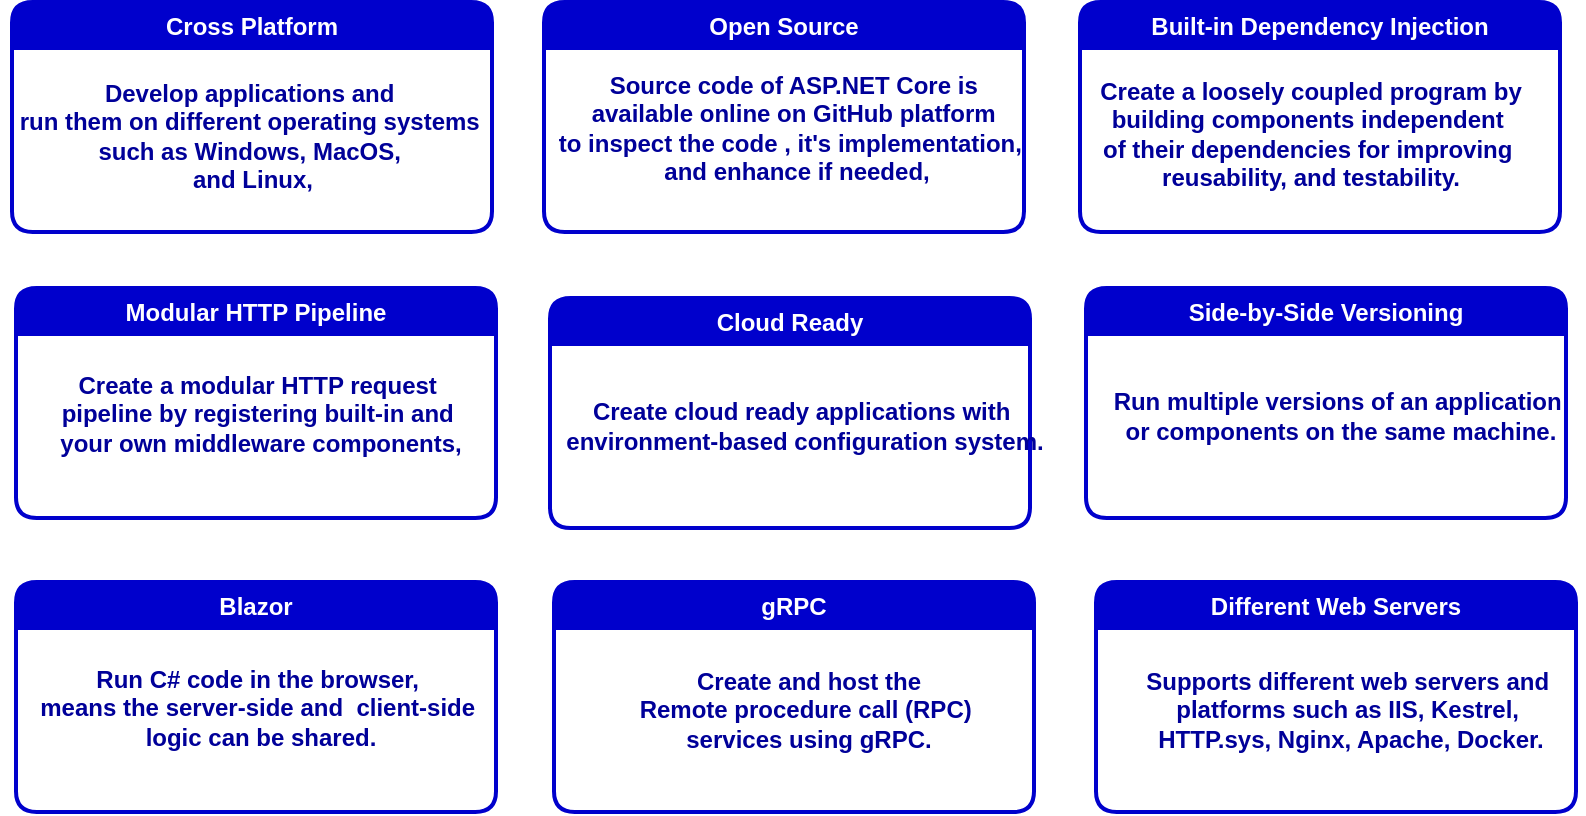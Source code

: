 <mxfile version="24.4.7" type="device">
  <diagram name="Page-1" id="T3Kq9pzYyW7JimdKxSqi">
    <mxGraphModel dx="1110" dy="445" grid="0" gridSize="10" guides="1" tooltips="1" connect="1" arrows="1" fold="1" page="1" pageScale="1" pageWidth="850" pageHeight="1100" background="#FFFFFF" math="0" shadow="0">
      <root>
        <mxCell id="0" />
        <mxCell id="1" parent="0" />
        <mxCell id="AP1Vgdv9UR3lYPJYeCA--1" value="Cross Platform" style="swimlane;startSize=23;fillColor=#0000CC;strokeColor=#0000CC;strokeWidth=2;rounded=1;fontColor=#FFFFFF;labelPosition=center;verticalLabelPosition=middle;align=center;verticalAlign=middle;" parent="1" vertex="1">
          <mxGeometry x="32" y="60" width="240" height="115" as="geometry">
            <mxRectangle x="324" y="150" width="114" height="26" as="alternateBounds" />
          </mxGeometry>
        </mxCell>
        <mxCell id="AP1Vgdv9UR3lYPJYeCA--2" value="&lt;b style=&quot;&quot;&gt;&lt;font color=&quot;#000099&quot; style=&quot;font-size: 12px;&quot;&gt;Develop applications&amp;nbsp;&lt;span style=&quot;background-color: initial;&quot;&gt;and&amp;nbsp;&lt;/span&gt;&lt;/font&gt;&lt;/b&gt;&lt;div style=&quot;&quot;&gt;&lt;span style=&quot;background-color: initial;&quot;&gt;&lt;b&gt;&lt;font color=&quot;#000099&quot; style=&quot;font-size: 12px;&quot;&gt;run them on different operating systems&amp;nbsp;&lt;/font&gt;&lt;/b&gt;&lt;/span&gt;&lt;div style=&quot;&quot;&gt;&lt;b&gt;&lt;font color=&quot;#000099&quot; style=&quot;font-size: 12px;&quot;&gt;such as Windows, MacOS,&amp;nbsp;&lt;/font&gt;&lt;/b&gt;&lt;/div&gt;&lt;div style=&quot;&quot;&gt;&lt;b style=&quot;&quot;&gt;&lt;font color=&quot;#000099&quot; style=&quot;font-size: 12px;&quot;&gt;and Linux,&lt;/font&gt;&lt;/b&gt;&lt;/div&gt;&lt;/div&gt;" style="text;html=1;align=center;verticalAlign=middle;resizable=0;points=[];autosize=1;strokeColor=none;fillColor=none;" parent="AP1Vgdv9UR3lYPJYeCA--1" vertex="1">
          <mxGeometry x="-6" y="32" width="251" height="70" as="geometry" />
        </mxCell>
        <mxCell id="AP1Vgdv9UR3lYPJYeCA--3" value="Open Source" style="swimlane;startSize=23;fillColor=#0000CC;strokeColor=#0000CC;strokeWidth=2;rounded=1;fontColor=#FFFFFF;labelPosition=center;verticalLabelPosition=middle;align=center;verticalAlign=middle;swimlaneLine=1;glass=0;shadow=0;" parent="1" vertex="1">
          <mxGeometry x="298" y="60" width="240" height="115" as="geometry">
            <mxRectangle x="324" y="150" width="114" height="26" as="alternateBounds" />
          </mxGeometry>
        </mxCell>
        <mxCell id="AP1Vgdv9UR3lYPJYeCA--4" value="&lt;div style=&quot;&quot;&gt;&lt;span style=&quot;background-color: initial;&quot;&gt;&lt;b&gt;&lt;font color=&quot;#000099&quot; style=&quot;font-size: 12px;&quot;&gt;Source code of ASP.NET Core is&amp;nbsp;&lt;/font&gt;&lt;/b&gt;&lt;/span&gt;&lt;/div&gt;&lt;div style=&quot;&quot;&gt;&lt;span style=&quot;background-color: initial;&quot;&gt;&lt;b&gt;&lt;font color=&quot;#000099&quot; style=&quot;font-size: 12px;&quot;&gt;available online&amp;nbsp;&lt;/font&gt;&lt;/b&gt;&lt;/span&gt;&lt;b style=&quot;background-color: initial;&quot;&gt;&lt;font color=&quot;#000099&quot;&gt;on GitHub platform&amp;nbsp;&lt;/font&gt;&lt;/b&gt;&lt;/div&gt;&lt;div style=&quot;&quot;&gt;&lt;span style=&quot;background-color: initial;&quot;&gt;&lt;b&gt;&lt;font color=&quot;#000099&quot; style=&quot;font-size: 12px;&quot;&gt;to inspect the code&lt;/font&gt;&lt;/b&gt;&lt;/span&gt;&lt;b style=&quot;background-color: initial;&quot;&gt;&lt;font color=&quot;#000099&quot;&gt;&amp;nbsp;, it&#39;s implementation,&amp;nbsp;&amp;nbsp;&lt;/font&gt;&lt;/b&gt;&lt;/div&gt;&lt;div style=&quot;&quot;&gt;&lt;span style=&quot;background-color: initial;&quot;&gt;&lt;b&gt;&lt;font color=&quot;#000099&quot; style=&quot;font-size: 12px;&quot;&gt;and enhance if needed,&lt;/font&gt;&lt;/b&gt;&lt;/span&gt;&lt;/div&gt;" style="text;html=1;align=center;verticalAlign=middle;resizable=0;points=[];autosize=1;strokeColor=none;fillColor=none;" parent="AP1Vgdv9UR3lYPJYeCA--3" vertex="1">
          <mxGeometry x="-2" y="28" width="256" height="70" as="geometry" />
        </mxCell>
        <mxCell id="AP1Vgdv9UR3lYPJYeCA--5" value="Built-in Dependency Injection" style="swimlane;startSize=23;fillColor=#0000CC;strokeColor=#0000CC;strokeWidth=2;rounded=1;fontColor=#FFFFFF;labelPosition=center;verticalLabelPosition=middle;align=center;verticalAlign=middle;swimlaneLine=1;glass=0;shadow=0;" parent="1" vertex="1">
          <mxGeometry x="566" y="60" width="240" height="115" as="geometry">
            <mxRectangle x="324" y="150" width="114" height="26" as="alternateBounds" />
          </mxGeometry>
        </mxCell>
        <mxCell id="AP1Vgdv9UR3lYPJYeCA--6" value="&lt;div style=&quot;&quot;&gt;&lt;font color=&quot;#000099&quot;&gt;&lt;b&gt;Create a loosely coupled program by&lt;/b&gt;&lt;/font&gt;&lt;/div&gt;&lt;div style=&quot;&quot;&gt;&lt;font color=&quot;#000099&quot;&gt;&lt;b&gt;building components independent&amp;nbsp;&lt;/b&gt;&lt;/font&gt;&lt;/div&gt;&lt;div style=&quot;&quot;&gt;&lt;font color=&quot;#000099&quot;&gt;&lt;b&gt;of&amp;nbsp;&lt;/b&gt;&lt;/font&gt;&lt;b style=&quot;color: rgb(0, 0, 153); background-color: initial;&quot;&gt;their dependencies&amp;nbsp;&lt;/b&gt;&lt;b style=&quot;color: rgb(0, 0, 153); background-color: initial;&quot;&gt;for improving&amp;nbsp;&lt;/b&gt;&lt;/div&gt;&lt;div style=&quot;&quot;&gt;&lt;b style=&quot;color: rgb(0, 0, 153); background-color: initial;&quot;&gt;reusability, and testability.&lt;/b&gt;&lt;/div&gt;" style="text;html=1;align=center;verticalAlign=middle;resizable=0;points=[];autosize=1;strokeColor=none;fillColor=none;" parent="AP1Vgdv9UR3lYPJYeCA--5" vertex="1">
          <mxGeometry y="31" width="229" height="70" as="geometry" />
        </mxCell>
        <mxCell id="AP1Vgdv9UR3lYPJYeCA--7" value="Modular HTTP Pipeline" style="swimlane;startSize=23;fillColor=#0000CC;strokeColor=#0000CC;strokeWidth=2;rounded=1;fontColor=#FFFFFF;labelPosition=center;verticalLabelPosition=middle;align=center;verticalAlign=middle;" parent="1" vertex="1">
          <mxGeometry x="34" y="203" width="240" height="115" as="geometry">
            <mxRectangle x="324" y="150" width="114" height="26" as="alternateBounds" />
          </mxGeometry>
        </mxCell>
        <mxCell id="AP1Vgdv9UR3lYPJYeCA--8" value="&lt;b style=&quot;&quot;&gt;&lt;font color=&quot;#000099&quot; style=&quot;font-size: 12px;&quot;&gt;Create a modular HTTP request&amp;nbsp;&lt;/font&gt;&lt;/b&gt;&lt;div&gt;&lt;b style=&quot;&quot;&gt;&lt;font color=&quot;#000099&quot; style=&quot;font-size: 12px;&quot;&gt;pipeline&amp;nbsp;&lt;/font&gt;&lt;/b&gt;&lt;b style=&quot;background-color: initial;&quot;&gt;&lt;font color=&quot;#000099&quot;&gt;by registering built-in&amp;nbsp;&lt;/font&gt;&lt;/b&gt;&lt;b style=&quot;background-color: initial;&quot;&gt;&lt;font color=&quot;#000099&quot;&gt;and&amp;nbsp;&lt;/font&gt;&lt;/b&gt;&lt;div&gt;&lt;b style=&quot;&quot;&gt;&lt;font color=&quot;#000099&quot; style=&quot;font-size: 12px;&quot;&gt;your own middleware components,&lt;/font&gt;&lt;/b&gt;&lt;/div&gt;&lt;/div&gt;" style="text;html=1;align=center;verticalAlign=middle;resizable=0;points=[];autosize=1;strokeColor=none;fillColor=none;" parent="AP1Vgdv9UR3lYPJYeCA--7" vertex="1">
          <mxGeometry x="12" y="35.5" width="219" height="55" as="geometry" />
        </mxCell>
        <mxCell id="AP1Vgdv9UR3lYPJYeCA--9" value="Cloud Ready" style="swimlane;startSize=23;fillColor=#0000CC;strokeColor=#0000CC;strokeWidth=2;rounded=1;fontColor=#FFFFFF;labelPosition=center;verticalLabelPosition=middle;align=center;verticalAlign=middle;swimlaneLine=1;glass=0;shadow=0;" parent="1" vertex="1">
          <mxGeometry x="301" y="208" width="240" height="115" as="geometry">
            <mxRectangle x="324" y="150" width="114" height="26" as="alternateBounds" />
          </mxGeometry>
        </mxCell>
        <mxCell id="AP1Vgdv9UR3lYPJYeCA--10" value="&lt;div style=&quot;&quot;&gt;&lt;font color=&quot;#000099&quot;&gt;&lt;b&gt;Create cloud ready&amp;nbsp;&lt;/b&gt;&lt;/font&gt;&lt;b style=&quot;background-color: initial; color: rgb(0, 0, 153);&quot;&gt;applications with&lt;/b&gt;&lt;b style=&quot;color: rgb(0, 0, 153); background-color: initial;&quot;&gt;&amp;nbsp;&lt;/b&gt;&lt;/div&gt;&lt;div style=&quot;&quot;&gt;&lt;font color=&quot;#000099&quot;&gt;&lt;b&gt;environment-based configuration system.&lt;/b&gt;&lt;/font&gt;&lt;/div&gt;" style="text;html=1;align=center;verticalAlign=middle;resizable=0;points=[];autosize=1;strokeColor=none;fillColor=none;" parent="AP1Vgdv9UR3lYPJYeCA--9" vertex="1">
          <mxGeometry x="-2" y="43" width="257" height="41" as="geometry" />
        </mxCell>
        <mxCell id="AP1Vgdv9UR3lYPJYeCA--11" value="Side-by-Side Versioning" style="swimlane;startSize=23;fillColor=#0000CC;strokeColor=#0000CC;strokeWidth=2;rounded=1;fontColor=#FFFFFF;labelPosition=center;verticalLabelPosition=middle;align=center;verticalAlign=middle;swimlaneLine=1;glass=0;shadow=0;" parent="1" vertex="1">
          <mxGeometry x="569" y="203" width="240" height="115" as="geometry">
            <mxRectangle x="324" y="150" width="114" height="26" as="alternateBounds" />
          </mxGeometry>
        </mxCell>
        <mxCell id="AP1Vgdv9UR3lYPJYeCA--12" value="&lt;div style=&quot;&quot;&gt;&lt;span style=&quot;background-color: initial;&quot;&gt;&lt;b&gt;&lt;font color=&quot;#000099&quot;&gt;Run multiple versions of an application&amp;nbsp;&lt;/font&gt;&lt;/b&gt;&lt;/span&gt;&lt;/div&gt;&lt;div style=&quot;&quot;&gt;&lt;span style=&quot;background-color: initial;&quot;&gt;&lt;b&gt;&lt;font color=&quot;#000099&quot;&gt;or components on the same machine.&lt;/font&gt;&lt;/b&gt;&lt;/span&gt;&lt;/div&gt;" style="text;html=1;align=center;verticalAlign=middle;resizable=0;points=[];autosize=1;strokeColor=none;fillColor=none;" parent="AP1Vgdv9UR3lYPJYeCA--11" vertex="1">
          <mxGeometry x="4" y="43" width="245" height="41" as="geometry" />
        </mxCell>
        <mxCell id="7qRWGsjmLrKmXPdpJF1J-1" value="Blazor" style="swimlane;startSize=23;fillColor=#0000CC;strokeColor=#0000CC;strokeWidth=2;rounded=1;fontColor=#FFFFFF;labelPosition=center;verticalLabelPosition=middle;align=center;verticalAlign=middle;" parent="1" vertex="1">
          <mxGeometry x="34" y="350" width="240" height="115" as="geometry">
            <mxRectangle x="324" y="150" width="114" height="26" as="alternateBounds" />
          </mxGeometry>
        </mxCell>
        <mxCell id="7qRWGsjmLrKmXPdpJF1J-2" value="&lt;font color=&quot;#000099&quot;&gt;&lt;b&gt;Run C# code in the browser,&amp;nbsp;&lt;/b&gt;&lt;/font&gt;&lt;div&gt;&lt;font color=&quot;#000099&quot;&gt;&lt;b&gt;means the server-side and&amp;nbsp; client-side&amp;nbsp;&lt;/b&gt;&lt;/font&gt;&lt;/div&gt;&lt;div&gt;&lt;font color=&quot;#000099&quot;&gt;&lt;b&gt;logic can be shared.&lt;/b&gt;&lt;/font&gt;&lt;/div&gt;" style="text;html=1;align=center;verticalAlign=middle;resizable=0;points=[];autosize=1;strokeColor=none;fillColor=none;" parent="7qRWGsjmLrKmXPdpJF1J-1" vertex="1">
          <mxGeometry x="2" y="35.5" width="239" height="55" as="geometry" />
        </mxCell>
        <mxCell id="7qRWGsjmLrKmXPdpJF1J-3" value="gRPC" style="swimlane;startSize=23;fillColor=#0000CC;strokeColor=#0000CC;strokeWidth=2;rounded=1;fontColor=#FFFFFF;labelPosition=center;verticalLabelPosition=middle;align=center;verticalAlign=middle;swimlaneLine=1;glass=0;shadow=0;" parent="1" vertex="1">
          <mxGeometry x="303" y="350" width="240" height="115" as="geometry">
            <mxRectangle x="324" y="150" width="114" height="26" as="alternateBounds" />
          </mxGeometry>
        </mxCell>
        <mxCell id="7qRWGsjmLrKmXPdpJF1J-4" value="&lt;div style=&quot;&quot;&gt;&lt;b style=&quot;color: rgb(0, 0, 153); background-color: initial;&quot;&gt;Create and host the&lt;/b&gt;&lt;/div&gt;&lt;div style=&quot;&quot;&gt;&lt;b style=&quot;color: rgb(0, 0, 153); background-color: initial;&quot;&gt;Remote procedure call (RPC)&amp;nbsp;&lt;/b&gt;&lt;/div&gt;&lt;div style=&quot;&quot;&gt;&lt;b style=&quot;color: rgb(0, 0, 153); background-color: initial;&quot;&gt;services&amp;nbsp;&lt;/b&gt;&lt;b style=&quot;background-color: initial; color: rgb(0, 0, 153);&quot;&gt;using gRPC.&lt;/b&gt;&lt;/div&gt;" style="text;html=1;align=center;verticalAlign=middle;resizable=0;points=[];autosize=1;strokeColor=none;fillColor=none;" parent="7qRWGsjmLrKmXPdpJF1J-3" vertex="1">
          <mxGeometry x="33" y="36" width="187" height="55" as="geometry" />
        </mxCell>
        <mxCell id="7qRWGsjmLrKmXPdpJF1J-5" value="Different Web Servers" style="swimlane;startSize=23;fillColor=#0000CC;strokeColor=#0000CC;strokeWidth=2;rounded=1;fontColor=#FFFFFF;labelPosition=center;verticalLabelPosition=middle;align=center;verticalAlign=middle;swimlaneLine=1;glass=0;shadow=0;" parent="1" vertex="1">
          <mxGeometry x="574" y="350" width="240" height="115" as="geometry">
            <mxRectangle x="324" y="150" width="114" height="26" as="alternateBounds" />
          </mxGeometry>
        </mxCell>
        <mxCell id="7qRWGsjmLrKmXPdpJF1J-6" value="&lt;div style=&quot;&quot;&gt;&lt;font color=&quot;#000099&quot;&gt;&lt;b&gt;Supports different web servers and&amp;nbsp;&lt;/b&gt;&lt;/font&gt;&lt;/div&gt;&lt;div style=&quot;&quot;&gt;&lt;font color=&quot;#000099&quot;&gt;&lt;b&gt;platforms such as IIS, Kestrel,&amp;nbsp;&lt;/b&gt;&lt;/font&gt;&lt;/div&gt;&lt;div style=&quot;&quot;&gt;&lt;font color=&quot;#000099&quot;&gt;&lt;b&gt;HTTP.sys, Nginx, Apache, Docker.&lt;/b&gt;&lt;/font&gt;&lt;/div&gt;" style="text;html=1;align=center;verticalAlign=middle;resizable=0;points=[];autosize=1;strokeColor=none;fillColor=none;" parent="7qRWGsjmLrKmXPdpJF1J-5" vertex="1">
          <mxGeometry x="15" y="36" width="223" height="55" as="geometry" />
        </mxCell>
      </root>
    </mxGraphModel>
  </diagram>
</mxfile>
